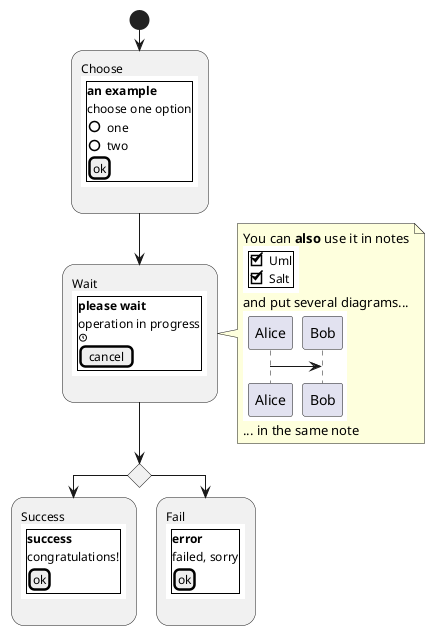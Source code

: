 {
  "sha1": "2rv3cz1siy1vcg8xs03wy37da15eqx",
  "insertion": {
    "when": "2024-05-30T20:48:20.082Z",
    "user": "plantuml@gmail.com"
  }
}
@startuml
start
:Choose
{{
salt
{+
<b>an example
choose one option
()one
()two
[ok]
}
}}
;
:Wait
{{
salt
{+
<b>please wait
operation in progress
<&clock>
[cancel]
}
}}
;

note right
You can **also** use it in notes
{{
salt
{+
  [X] Uml
  [X] Salt
}
}}
and put several diagrams...
{{
  Alice->Bob
}}
... in the same note
end note

if () then

	:Success
	{{
	salt
	{+
	<b>success
	congratulations!
	[ok]
	}
	}}
	;
	detach

else
	:Fail
	{{
	salt
	{+
	<b>error
	failed, sorry
	[ok]
	}
	}}
	;
	detach
endif

@enduml
